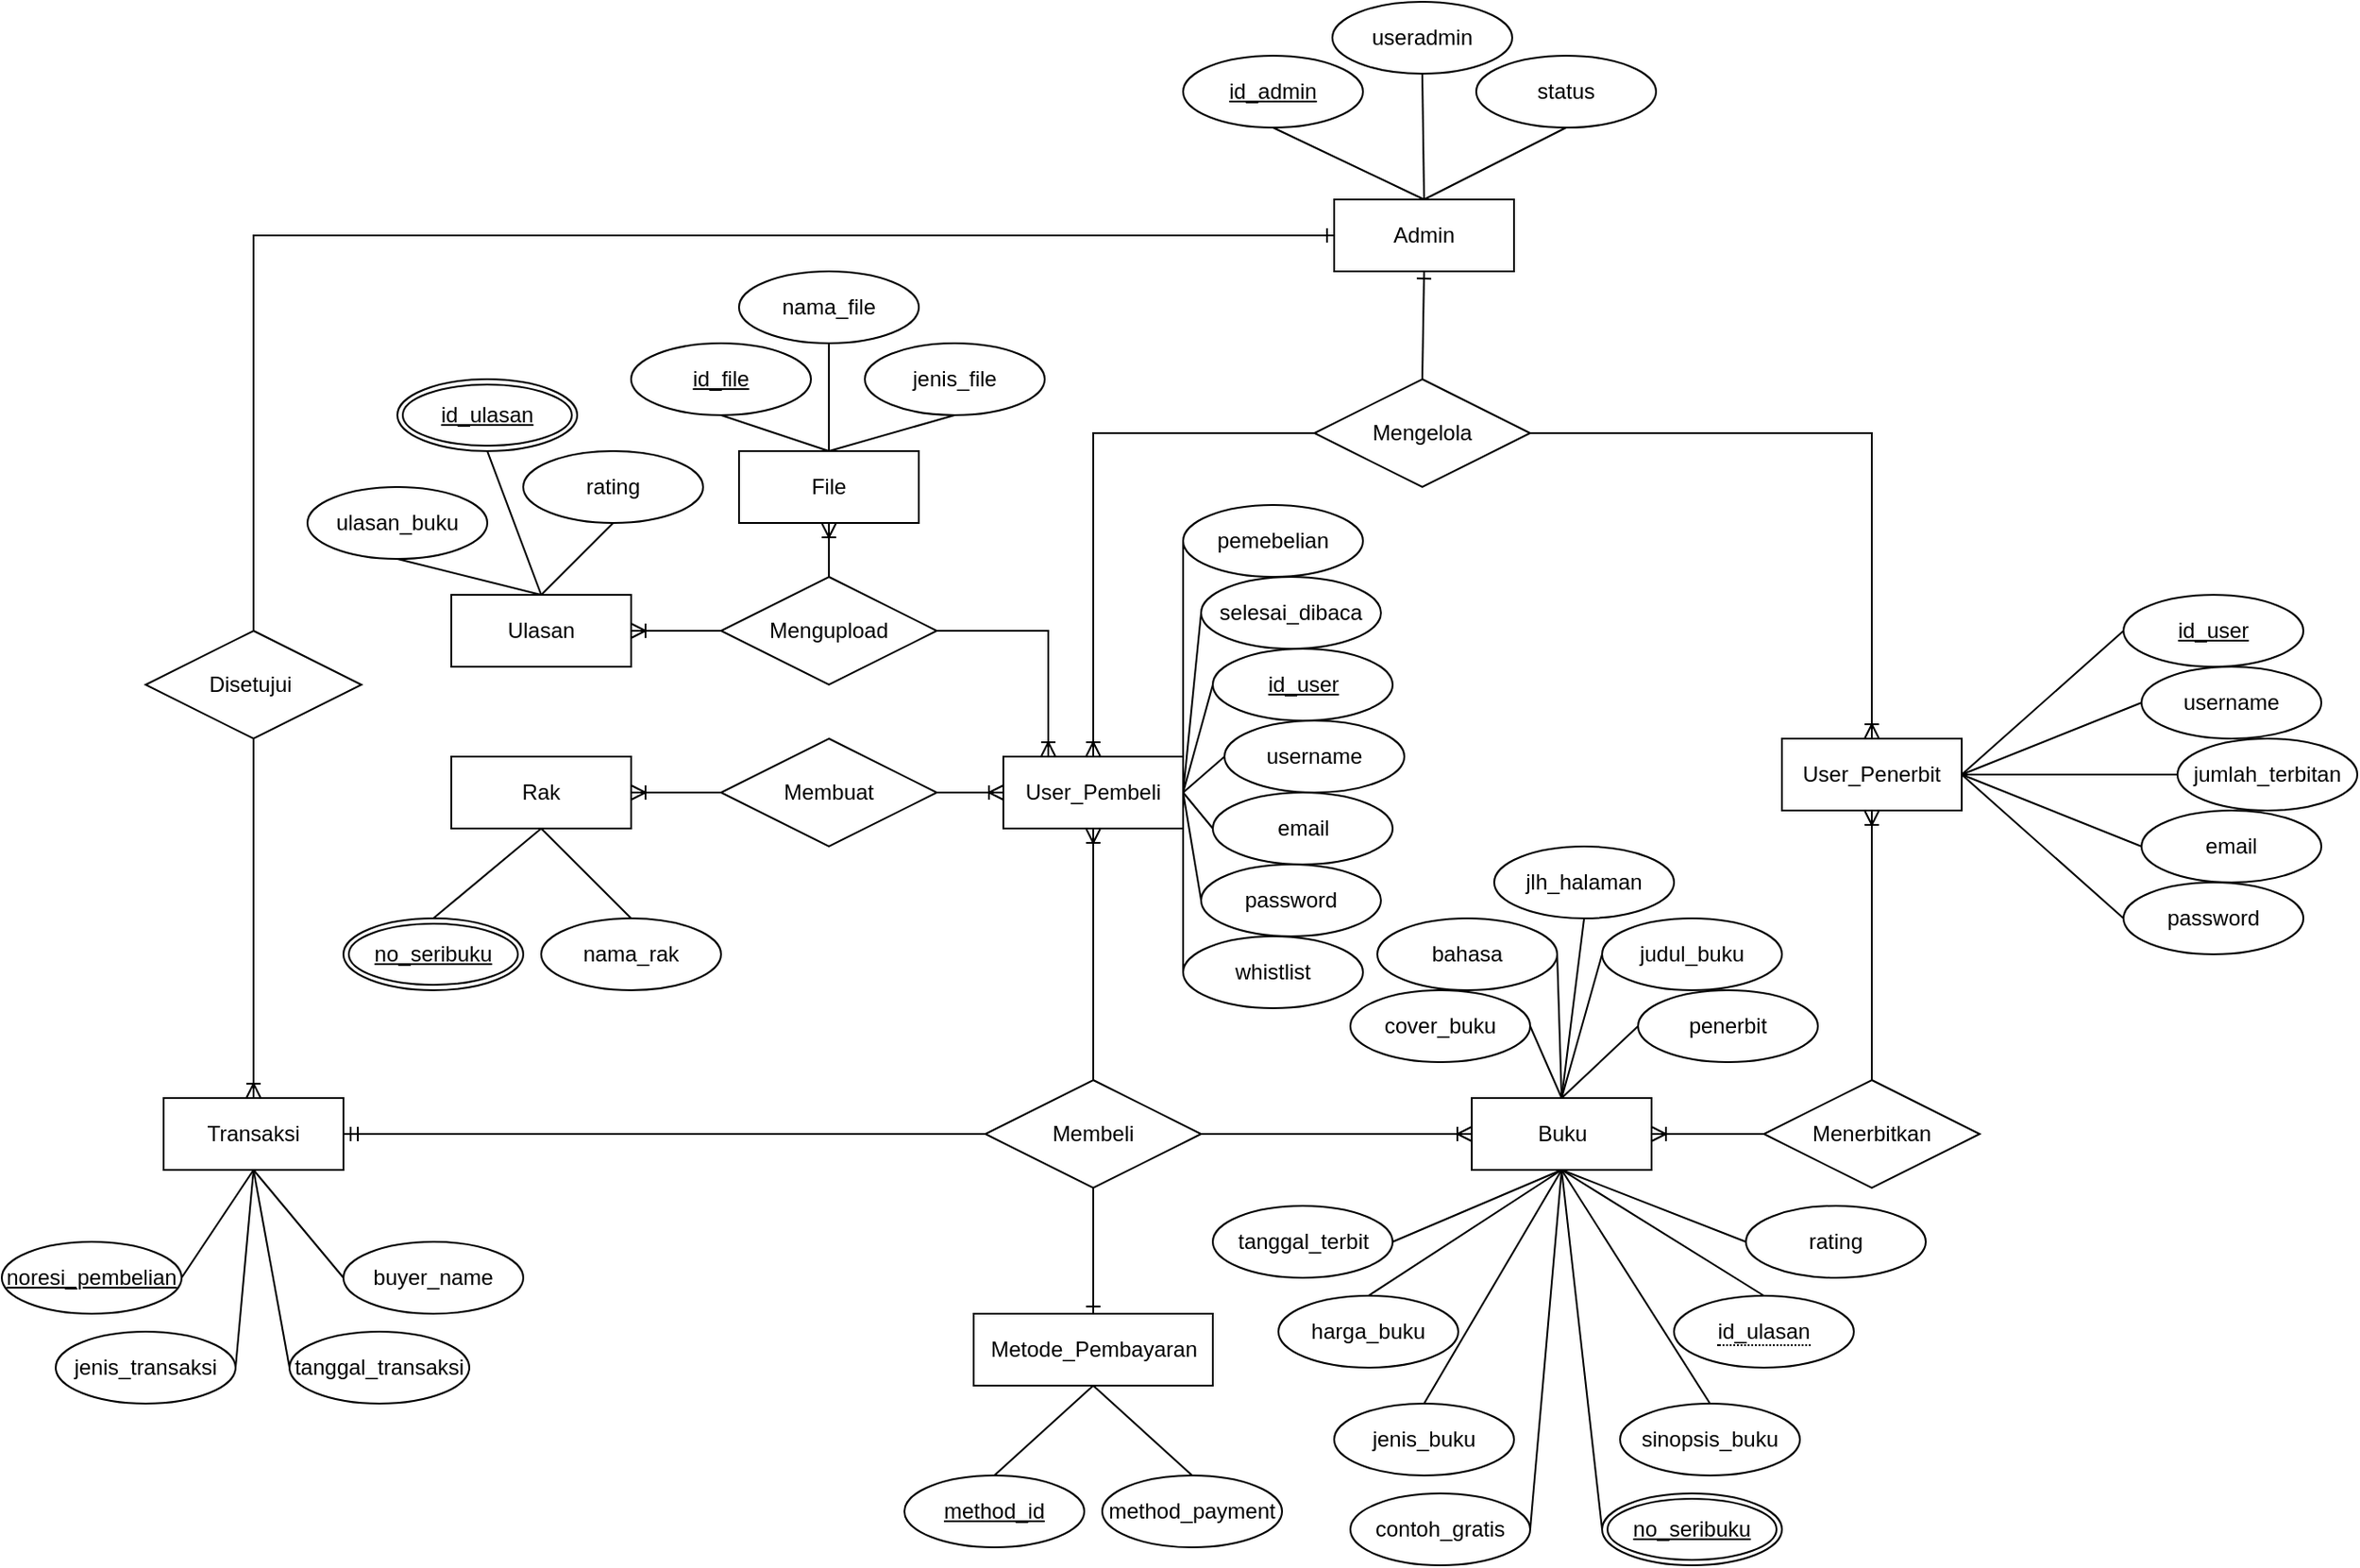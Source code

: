 <mxfile version="18.0.6" type="google"><diagram id="R2lEEEUBdFMjLlhIrx00" name="Page-1"><mxGraphModel dx="2090" dy="1743" grid="1" gridSize="10" guides="1" tooltips="1" connect="1" arrows="1" fold="1" page="1" pageScale="1" pageWidth="850" pageHeight="1100" math="0" shadow="0" extFonts="Permanent Marker^https://fonts.googleapis.com/css?family=Permanent+Marker"><root><mxCell id="0"/><mxCell id="1" parent="0"/><mxCell id="Fz3uIqZhDs0v7qTaMDHG-5" value="Admin" style="whiteSpace=wrap;html=1;align=center;fontFamily=Helvetica;fontSize=12;fontColor=default;startSize=30;strokeColor=default;fillColor=default;" parent="1" vertex="1"><mxGeometry x="351" y="70" width="100" height="40" as="geometry"/></mxCell><mxCell id="Fz3uIqZhDs0v7qTaMDHG-6" value="Mengelola" style="shape=rhombus;perimeter=rhombusPerimeter;whiteSpace=wrap;html=1;align=center;fontFamily=Helvetica;fontSize=12;fontColor=default;startSize=30;strokeColor=default;fillColor=default;" parent="1" vertex="1"><mxGeometry x="340" y="170" width="120" height="60" as="geometry"/></mxCell><mxCell id="Fz3uIqZhDs0v7qTaMDHG-72" style="edgeStyle=none;rounded=0;orthogonalLoop=1;jettySize=auto;html=1;exitX=1;exitY=0.5;exitDx=0;exitDy=0;entryX=0;entryY=0.5;entryDx=0;entryDy=0;fontFamily=Helvetica;fontSize=12;fontColor=default;endArrow=none;endFill=0;startSize=30;" parent="1" source="Fz3uIqZhDs0v7qTaMDHG-9" target="Fz3uIqZhDs0v7qTaMDHG-41" edge="1"><mxGeometry relative="1" as="geometry"/></mxCell><mxCell id="Fz3uIqZhDs0v7qTaMDHG-9" value="User_Penerbit" style="whiteSpace=wrap;html=1;align=center;fontFamily=Helvetica;fontSize=12;fontColor=default;startSize=30;strokeColor=default;fillColor=default;" parent="1" vertex="1"><mxGeometry x="600" y="370" width="100" height="40" as="geometry"/></mxCell><mxCell id="Fz3uIqZhDs0v7qTaMDHG-97" style="edgeStyle=none;rounded=0;orthogonalLoop=1;jettySize=auto;html=1;exitX=1;exitY=0.5;exitDx=0;exitDy=0;entryX=0;entryY=0.5;entryDx=0;entryDy=0;fontFamily=Helvetica;fontSize=12;fontColor=default;startArrow=none;startFill=0;endArrow=none;endFill=0;startSize=30;" parent="1" source="Fz3uIqZhDs0v7qTaMDHG-10" target="Fz3uIqZhDs0v7qTaMDHG-47" edge="1"><mxGeometry relative="1" as="geometry"/></mxCell><mxCell id="Fz3uIqZhDs0v7qTaMDHG-98" style="edgeStyle=none;rounded=0;orthogonalLoop=1;jettySize=auto;html=1;exitX=1;exitY=0.5;exitDx=0;exitDy=0;entryX=0;entryY=0.5;entryDx=0;entryDy=0;fontFamily=Helvetica;fontSize=12;fontColor=default;startArrow=none;startFill=0;endArrow=none;endFill=0;startSize=30;" parent="1" source="Fz3uIqZhDs0v7qTaMDHG-10" target="Fz3uIqZhDs0v7qTaMDHG-48" edge="1"><mxGeometry relative="1" as="geometry"/></mxCell><mxCell id="Fz3uIqZhDs0v7qTaMDHG-99" style="edgeStyle=none;rounded=0;orthogonalLoop=1;jettySize=auto;html=1;exitX=1;exitY=0.5;exitDx=0;exitDy=0;entryX=0;entryY=0.5;entryDx=0;entryDy=0;fontFamily=Helvetica;fontSize=12;fontColor=default;startArrow=none;startFill=0;endArrow=none;endFill=0;startSize=30;" parent="1" source="Fz3uIqZhDs0v7qTaMDHG-10" target="Fz3uIqZhDs0v7qTaMDHG-49" edge="1"><mxGeometry relative="1" as="geometry"/></mxCell><mxCell id="Fz3uIqZhDs0v7qTaMDHG-100" style="edgeStyle=none;rounded=0;orthogonalLoop=1;jettySize=auto;html=1;exitX=1;exitY=0.5;exitDx=0;exitDy=0;entryX=0;entryY=0.5;entryDx=0;entryDy=0;fontFamily=Helvetica;fontSize=12;fontColor=default;startArrow=none;startFill=0;endArrow=none;endFill=0;startSize=30;" parent="1" source="Fz3uIqZhDs0v7qTaMDHG-10" target="Fz3uIqZhDs0v7qTaMDHG-50" edge="1"><mxGeometry relative="1" as="geometry"/></mxCell><mxCell id="Fz3uIqZhDs0v7qTaMDHG-103" style="edgeStyle=none;rounded=0;orthogonalLoop=1;jettySize=auto;html=1;exitX=1;exitY=0.5;exitDx=0;exitDy=0;entryX=0;entryY=0.5;entryDx=0;entryDy=0;fontFamily=Helvetica;fontSize=12;fontColor=default;startArrow=none;startFill=0;endArrow=none;endFill=0;startSize=30;" parent="1" source="Fz3uIqZhDs0v7qTaMDHG-10" target="Fz3uIqZhDs0v7qTaMDHG-60" edge="1"><mxGeometry relative="1" as="geometry"/></mxCell><mxCell id="Fz3uIqZhDs0v7qTaMDHG-10" value="User_Pembeli" style="whiteSpace=wrap;html=1;align=center;fontFamily=Helvetica;fontSize=12;fontColor=default;startSize=30;strokeColor=default;fillColor=default;" parent="1" vertex="1"><mxGeometry x="167" y="380" width="100" height="40" as="geometry"/></mxCell><mxCell id="Fz3uIqZhDs0v7qTaMDHG-11" value="Menerbitkan" style="shape=rhombus;perimeter=rhombusPerimeter;whiteSpace=wrap;html=1;align=center;fontFamily=Helvetica;fontSize=12;fontColor=default;startSize=30;strokeColor=default;fillColor=default;" parent="1" vertex="1"><mxGeometry x="590" y="560" width="120" height="60" as="geometry"/></mxCell><mxCell id="Fz3uIqZhDs0v7qTaMDHG-80" style="edgeStyle=none;rounded=0;orthogonalLoop=1;jettySize=auto;html=1;exitX=0.5;exitY=1;exitDx=0;exitDy=0;entryX=0;entryY=0.5;entryDx=0;entryDy=0;fontFamily=Helvetica;fontSize=12;fontColor=default;endArrow=none;endFill=0;startSize=30;" parent="1" source="Fz3uIqZhDs0v7qTaMDHG-12" target="dMquR4QfXx-aqiYrmvUy-28" edge="1"><mxGeometry relative="1" as="geometry"><mxPoint x="479" y="710" as="targetPoint"/></mxGeometry></mxCell><mxCell id="dMquR4QfXx-aqiYrmvUy-2" style="rounded=0;orthogonalLoop=1;jettySize=auto;html=1;exitX=0.5;exitY=1;exitDx=0;exitDy=0;entryX=1;entryY=0.5;entryDx=0;entryDy=0;endArrow=none;endFill=0;" parent="1" source="Fz3uIqZhDs0v7qTaMDHG-12" target="dMquR4QfXx-aqiYrmvUy-3" edge="1"><mxGeometry relative="1" as="geometry"><mxPoint x="512" y="750" as="targetPoint"/></mxGeometry></mxCell><mxCell id="Fz3uIqZhDs0v7qTaMDHG-12" value="Buku" style="whiteSpace=wrap;html=1;align=center;fontFamily=Helvetica;fontSize=12;fontColor=default;startSize=30;strokeColor=default;fillColor=default;" parent="1" vertex="1"><mxGeometry x="427.5" y="570" width="100" height="40" as="geometry"/></mxCell><mxCell id="Fz3uIqZhDs0v7qTaMDHG-13" value="Membeli" style="shape=rhombus;perimeter=rhombusPerimeter;whiteSpace=wrap;html=1;align=center;fontFamily=Helvetica;fontSize=12;fontColor=default;startSize=30;strokeColor=default;fillColor=default;" parent="1" vertex="1"><mxGeometry x="157" y="560" width="120" height="60" as="geometry"/></mxCell><mxCell id="Fz3uIqZhDs0v7qTaMDHG-14" value="Metode_Pembayaran" style="whiteSpace=wrap;html=1;align=center;fontFamily=Helvetica;fontSize=12;fontColor=default;startSize=30;strokeColor=default;fillColor=default;" parent="1" vertex="1"><mxGeometry x="150.5" y="690" width="133" height="40" as="geometry"/></mxCell><mxCell id="Fz3uIqZhDs0v7qTaMDHG-15" value="Transaksi" style="whiteSpace=wrap;html=1;align=center;fontFamily=Helvetica;fontSize=12;fontColor=default;startSize=30;strokeColor=default;fillColor=default;" parent="1" vertex="1"><mxGeometry x="-300" y="570" width="100" height="40" as="geometry"/></mxCell><mxCell id="Fz3uIqZhDs0v7qTaMDHG-16" value="Disetujui&amp;nbsp;" style="shape=rhombus;perimeter=rhombusPerimeter;whiteSpace=wrap;html=1;align=center;fontFamily=Helvetica;fontSize=12;fontColor=default;startSize=30;strokeColor=default;fillColor=default;" parent="1" vertex="1"><mxGeometry x="-310" y="310" width="120" height="60" as="geometry"/></mxCell><mxCell id="Fz3uIqZhDs0v7qTaMDHG-18" value="" style="fontSize=12;html=1;endArrow=ERone;endFill=1;rounded=0;fontFamily=Helvetica;fontColor=default;startSize=30;entryX=0.5;entryY=1;entryDx=0;entryDy=0;exitX=0.5;exitY=0;exitDx=0;exitDy=0;" parent="1" source="Fz3uIqZhDs0v7qTaMDHG-6" target="Fz3uIqZhDs0v7qTaMDHG-5" edge="1"><mxGeometry width="100" height="100" relative="1" as="geometry"><mxPoint x="360" y="280" as="sourcePoint"/><mxPoint x="460" y="180" as="targetPoint"/></mxGeometry></mxCell><mxCell id="Fz3uIqZhDs0v7qTaMDHG-20" value="" style="edgeStyle=orthogonalEdgeStyle;fontSize=12;html=1;endArrow=ERoneToMany;rounded=0;fontFamily=Helvetica;fontColor=default;startSize=30;entryX=0.5;entryY=0;entryDx=0;entryDy=0;" parent="1" source="Fz3uIqZhDs0v7qTaMDHG-6" target="Fz3uIqZhDs0v7qTaMDHG-9" edge="1"><mxGeometry width="100" height="100" relative="1" as="geometry"><mxPoint x="490" y="240" as="sourcePoint"/><mxPoint x="590" y="140" as="targetPoint"/></mxGeometry></mxCell><mxCell id="Fz3uIqZhDs0v7qTaMDHG-21" value="" style="edgeStyle=orthogonalEdgeStyle;fontSize=12;html=1;endArrow=ERoneToMany;rounded=0;fontFamily=Helvetica;fontColor=default;startSize=30;entryX=0.5;entryY=0;entryDx=0;entryDy=0;" parent="1" source="Fz3uIqZhDs0v7qTaMDHG-6" target="Fz3uIqZhDs0v7qTaMDHG-10" edge="1"><mxGeometry width="100" height="100" relative="1" as="geometry"><mxPoint x="470" y="210" as="sourcePoint"/><mxPoint x="593" y="290" as="targetPoint"/></mxGeometry></mxCell><mxCell id="Fz3uIqZhDs0v7qTaMDHG-24" value="" style="edgeStyle=orthogonalEdgeStyle;fontSize=12;html=1;endArrow=ERoneToMany;rounded=0;fontFamily=Helvetica;fontColor=default;startSize=30;entryX=0.5;entryY=1;entryDx=0;entryDy=0;exitX=0.5;exitY=0;exitDx=0;exitDy=0;" parent="1" source="Fz3uIqZhDs0v7qTaMDHG-11" target="Fz3uIqZhDs0v7qTaMDHG-9" edge="1"><mxGeometry width="100" height="100" relative="1" as="geometry"><mxPoint x="470" y="210" as="sourcePoint"/><mxPoint x="593" y="290" as="targetPoint"/></mxGeometry></mxCell><mxCell id="Fz3uIqZhDs0v7qTaMDHG-25" value="" style="edgeStyle=orthogonalEdgeStyle;fontSize=12;html=1;endArrow=ERoneToMany;rounded=0;fontFamily=Helvetica;fontColor=default;startSize=30;entryX=1;entryY=0.5;entryDx=0;entryDy=0;exitX=0;exitY=0.5;exitDx=0;exitDy=0;" parent="1" source="Fz3uIqZhDs0v7qTaMDHG-11" target="Fz3uIqZhDs0v7qTaMDHG-12" edge="1"><mxGeometry width="100" height="100" relative="1" as="geometry"><mxPoint x="593" y="370" as="sourcePoint"/><mxPoint x="593" y="330" as="targetPoint"/></mxGeometry></mxCell><mxCell id="Fz3uIqZhDs0v7qTaMDHG-26" value="" style="edgeStyle=orthogonalEdgeStyle;fontSize=12;html=1;endArrow=ERoneToMany;rounded=0;fontFamily=Helvetica;fontColor=default;startSize=30;entryX=0.5;entryY=1;entryDx=0;entryDy=0;exitX=0.5;exitY=0;exitDx=0;exitDy=0;" parent="1" source="Fz3uIqZhDs0v7qTaMDHG-13" target="Fz3uIqZhDs0v7qTaMDHG-10" edge="1"><mxGeometry width="100" height="100" relative="1" as="geometry"><mxPoint x="533" y="400" as="sourcePoint"/><mxPoint x="461" y="400" as="targetPoint"/></mxGeometry></mxCell><mxCell id="Fz3uIqZhDs0v7qTaMDHG-27" value="" style="edgeStyle=orthogonalEdgeStyle;fontSize=12;html=1;endArrow=ERoneToMany;rounded=0;fontFamily=Helvetica;fontColor=default;startSize=30;exitX=1;exitY=0.5;exitDx=0;exitDy=0;entryX=0;entryY=0.5;entryDx=0;entryDy=0;" parent="1" source="Fz3uIqZhDs0v7qTaMDHG-13" target="Fz3uIqZhDs0v7qTaMDHG-12" edge="1"><mxGeometry width="100" height="100" relative="1" as="geometry"><mxPoint x="227" y="370" as="sourcePoint"/><mxPoint x="350" y="490" as="targetPoint"/></mxGeometry></mxCell><mxCell id="Fz3uIqZhDs0v7qTaMDHG-28" value="" style="fontSize=12;html=1;endArrow=ERone;endFill=1;rounded=0;fontFamily=Helvetica;fontColor=default;startSize=30;exitX=0.5;exitY=1;exitDx=0;exitDy=0;entryX=0.5;entryY=0;entryDx=0;entryDy=0;" parent="1" source="Fz3uIqZhDs0v7qTaMDHG-13" target="Fz3uIqZhDs0v7qTaMDHG-14" edge="1"><mxGeometry width="100" height="100" relative="1" as="geometry"><mxPoint x="360" y="380" as="sourcePoint"/><mxPoint x="460" y="280" as="targetPoint"/></mxGeometry></mxCell><mxCell id="Fz3uIqZhDs0v7qTaMDHG-29" value="" style="edgeStyle=entityRelationEdgeStyle;fontSize=12;html=1;endArrow=ERmandOne;rounded=0;fontFamily=Helvetica;fontColor=default;startSize=30;exitX=0;exitY=0.5;exitDx=0;exitDy=0;" parent="1" source="Fz3uIqZhDs0v7qTaMDHG-13" target="Fz3uIqZhDs0v7qTaMDHG-15" edge="1"><mxGeometry width="100" height="100" relative="1" as="geometry"><mxPoint x="360" y="380" as="sourcePoint"/><mxPoint x="460" y="280" as="targetPoint"/></mxGeometry></mxCell><mxCell id="Fz3uIqZhDs0v7qTaMDHG-30" value="" style="edgeStyle=orthogonalEdgeStyle;fontSize=12;html=1;endArrow=ERoneToMany;rounded=0;fontFamily=Helvetica;fontColor=default;startSize=30;entryX=0.5;entryY=0;entryDx=0;entryDy=0;exitX=0.5;exitY=1;exitDx=0;exitDy=0;" parent="1" source="Fz3uIqZhDs0v7qTaMDHG-16" target="Fz3uIqZhDs0v7qTaMDHG-15" edge="1"><mxGeometry width="100" height="100" relative="1" as="geometry"><mxPoint x="50" y="210" as="sourcePoint"/><mxPoint x="227" y="290" as="targetPoint"/></mxGeometry></mxCell><mxCell id="Fz3uIqZhDs0v7qTaMDHG-31" value="" style="edgeStyle=orthogonalEdgeStyle;fontSize=12;html=1;endArrow=ERone;endFill=1;rounded=0;fontFamily=Helvetica;fontColor=default;startSize=30;exitX=0.5;exitY=0;exitDx=0;exitDy=0;entryX=0;entryY=0.5;entryDx=0;entryDy=0;" parent="1" source="Fz3uIqZhDs0v7qTaMDHG-16" target="Fz3uIqZhDs0v7qTaMDHG-5" edge="1"><mxGeometry width="100" height="100" relative="1" as="geometry"><mxPoint x="360" y="280" as="sourcePoint"/><mxPoint x="460" y="180" as="targetPoint"/></mxGeometry></mxCell><mxCell id="Fz3uIqZhDs0v7qTaMDHG-32" value="Mengupload" style="shape=rhombus;perimeter=rhombusPerimeter;whiteSpace=wrap;html=1;align=center;fontFamily=Helvetica;fontSize=12;fontColor=default;startSize=30;strokeColor=default;fillColor=default;" parent="1" vertex="1"><mxGeometry x="10" y="280" width="120" height="60" as="geometry"/></mxCell><mxCell id="Fz3uIqZhDs0v7qTaMDHG-33" value="File" style="whiteSpace=wrap;html=1;align=center;fontFamily=Helvetica;fontSize=12;fontColor=default;startSize=30;strokeColor=default;fillColor=default;" parent="1" vertex="1"><mxGeometry x="20" y="210" width="100" height="40" as="geometry"/></mxCell><mxCell id="Fz3uIqZhDs0v7qTaMDHG-34" value="" style="edgeStyle=orthogonalEdgeStyle;fontSize=12;html=1;endArrow=ERoneToMany;rounded=0;fontFamily=Helvetica;fontColor=default;startSize=30;exitX=1;exitY=0.5;exitDx=0;exitDy=0;entryX=0.25;entryY=0;entryDx=0;entryDy=0;startArrow=none;startFill=0;" parent="1" source="Fz3uIqZhDs0v7qTaMDHG-32" target="Fz3uIqZhDs0v7qTaMDHG-10" edge="1"><mxGeometry width="100" height="100" relative="1" as="geometry"><mxPoint x="110" y="301" as="sourcePoint"/><mxPoint x="167" y="301" as="targetPoint"/></mxGeometry></mxCell><mxCell id="Fz3uIqZhDs0v7qTaMDHG-37" value="" style="fontSize=12;html=1;endArrow=ERoneToMany;rounded=0;fontFamily=Helvetica;fontColor=default;startSize=30;entryX=0.5;entryY=1;entryDx=0;entryDy=0;exitX=0.5;exitY=0;exitDx=0;exitDy=0;" parent="1" source="Fz3uIqZhDs0v7qTaMDHG-32" target="Fz3uIqZhDs0v7qTaMDHG-33" edge="1"><mxGeometry width="100" height="100" relative="1" as="geometry"><mxPoint x="-10" y="300" as="sourcePoint"/><mxPoint x="200" y="190" as="targetPoint"/></mxGeometry></mxCell><mxCell id="Fz3uIqZhDs0v7qTaMDHG-69" style="rounded=0;orthogonalLoop=1;jettySize=auto;html=1;exitX=0.5;exitY=1;exitDx=0;exitDy=0;entryX=0.5;entryY=0;entryDx=0;entryDy=0;fontFamily=Helvetica;fontSize=12;fontColor=default;startSize=30;endArrow=none;endFill=0;" parent="1" source="Fz3uIqZhDs0v7qTaMDHG-38" target="Fz3uIqZhDs0v7qTaMDHG-5" edge="1"><mxGeometry relative="1" as="geometry"/></mxCell><mxCell id="Fz3uIqZhDs0v7qTaMDHG-38" value="id_admin" style="ellipse;whiteSpace=wrap;html=1;align=center;fontStyle=4;fontFamily=Helvetica;fontSize=12;fontColor=default;startSize=30;strokeColor=default;fillColor=default;" parent="1" vertex="1"><mxGeometry x="267" y="-10" width="100" height="40" as="geometry"/></mxCell><mxCell id="Fz3uIqZhDs0v7qTaMDHG-70" style="edgeStyle=none;rounded=0;orthogonalLoop=1;jettySize=auto;html=1;exitX=0.5;exitY=1;exitDx=0;exitDy=0;entryX=0.5;entryY=0;entryDx=0;entryDy=0;fontFamily=Helvetica;fontSize=12;fontColor=default;endArrow=none;endFill=0;startSize=30;" parent="1" source="Fz3uIqZhDs0v7qTaMDHG-39" target="Fz3uIqZhDs0v7qTaMDHG-5" edge="1"><mxGeometry relative="1" as="geometry"/></mxCell><mxCell id="Fz3uIqZhDs0v7qTaMDHG-39" value="useradmin" style="ellipse;whiteSpace=wrap;html=1;align=center;fontFamily=Helvetica;fontSize=12;fontColor=default;startSize=30;strokeColor=default;fillColor=default;" parent="1" vertex="1"><mxGeometry x="350" y="-40" width="100" height="40" as="geometry"/></mxCell><mxCell id="Fz3uIqZhDs0v7qTaMDHG-71" style="edgeStyle=none;rounded=0;orthogonalLoop=1;jettySize=auto;html=1;exitX=0.5;exitY=1;exitDx=0;exitDy=0;entryX=0.5;entryY=0;entryDx=0;entryDy=0;fontFamily=Helvetica;fontSize=12;fontColor=default;endArrow=none;endFill=0;startSize=30;" parent="1" source="Fz3uIqZhDs0v7qTaMDHG-40" target="Fz3uIqZhDs0v7qTaMDHG-5" edge="1"><mxGeometry relative="1" as="geometry"/></mxCell><mxCell id="Fz3uIqZhDs0v7qTaMDHG-40" value="status" style="ellipse;whiteSpace=wrap;html=1;align=center;fontFamily=Helvetica;fontSize=12;fontColor=default;startSize=30;strokeColor=default;fillColor=default;" parent="1" vertex="1"><mxGeometry x="430" y="-10" width="100" height="40" as="geometry"/></mxCell><mxCell id="Fz3uIqZhDs0v7qTaMDHG-41" value="id_user" style="ellipse;whiteSpace=wrap;html=1;align=center;fontStyle=4;fontFamily=Helvetica;fontSize=12;fontColor=default;startSize=30;strokeColor=default;fillColor=default;" parent="1" vertex="1"><mxGeometry x="790" y="290" width="100" height="40" as="geometry"/></mxCell><mxCell id="Fz3uIqZhDs0v7qTaMDHG-74" style="edgeStyle=none;rounded=0;orthogonalLoop=1;jettySize=auto;html=1;exitX=0;exitY=0.5;exitDx=0;exitDy=0;entryX=1;entryY=0.5;entryDx=0;entryDy=0;fontFamily=Helvetica;fontSize=12;fontColor=default;endArrow=none;endFill=0;startSize=30;" parent="1" source="Fz3uIqZhDs0v7qTaMDHG-42" target="Fz3uIqZhDs0v7qTaMDHG-9" edge="1"><mxGeometry relative="1" as="geometry"/></mxCell><mxCell id="Fz3uIqZhDs0v7qTaMDHG-42" value="username" style="ellipse;whiteSpace=wrap;html=1;align=center;fontFamily=Helvetica;fontSize=12;fontColor=default;startSize=30;strokeColor=default;fillColor=default;" parent="1" vertex="1"><mxGeometry x="800" y="330" width="100" height="40" as="geometry"/></mxCell><mxCell id="Fz3uIqZhDs0v7qTaMDHG-78" style="edgeStyle=none;rounded=0;orthogonalLoop=1;jettySize=auto;html=1;exitX=0;exitY=0.5;exitDx=0;exitDy=0;entryX=1;entryY=0.5;entryDx=0;entryDy=0;fontFamily=Helvetica;fontSize=12;fontColor=default;endArrow=none;endFill=0;startSize=30;" parent="1" source="Fz3uIqZhDs0v7qTaMDHG-43" target="Fz3uIqZhDs0v7qTaMDHG-9" edge="1"><mxGeometry relative="1" as="geometry"/></mxCell><mxCell id="Fz3uIqZhDs0v7qTaMDHG-43" value="email" style="ellipse;whiteSpace=wrap;html=1;align=center;fontFamily=Helvetica;fontSize=12;fontColor=default;startSize=30;strokeColor=default;fillColor=default;" parent="1" vertex="1"><mxGeometry x="800" y="410" width="100" height="40" as="geometry"/></mxCell><mxCell id="Fz3uIqZhDs0v7qTaMDHG-75" style="edgeStyle=none;rounded=0;orthogonalLoop=1;jettySize=auto;html=1;exitX=0;exitY=0.5;exitDx=0;exitDy=0;entryX=1;entryY=0.5;entryDx=0;entryDy=0;fontFamily=Helvetica;fontSize=12;fontColor=default;endArrow=none;endFill=0;startSize=30;" parent="1" source="Fz3uIqZhDs0v7qTaMDHG-44" target="Fz3uIqZhDs0v7qTaMDHG-9" edge="1"><mxGeometry relative="1" as="geometry"/></mxCell><mxCell id="Fz3uIqZhDs0v7qTaMDHG-44" value="jumlah_terbitan" style="ellipse;whiteSpace=wrap;html=1;align=center;fontFamily=Helvetica;fontSize=12;fontColor=default;startSize=30;strokeColor=default;fillColor=default;" parent="1" vertex="1"><mxGeometry x="820" y="370" width="100" height="40" as="geometry"/></mxCell><mxCell id="Fz3uIqZhDs0v7qTaMDHG-79" style="edgeStyle=none;rounded=0;orthogonalLoop=1;jettySize=auto;html=1;exitX=0;exitY=0.5;exitDx=0;exitDy=0;entryX=1;entryY=0.5;entryDx=0;entryDy=0;fontFamily=Helvetica;fontSize=12;fontColor=default;endArrow=none;endFill=0;startSize=30;" parent="1" source="Fz3uIqZhDs0v7qTaMDHG-46" target="Fz3uIqZhDs0v7qTaMDHG-9" edge="1"><mxGeometry relative="1" as="geometry"/></mxCell><mxCell id="Fz3uIqZhDs0v7qTaMDHG-46" value="password" style="ellipse;whiteSpace=wrap;html=1;align=center;fontFamily=Helvetica;fontSize=12;fontColor=default;startSize=30;strokeColor=default;fillColor=default;" parent="1" vertex="1"><mxGeometry x="790" y="450" width="100" height="40" as="geometry"/></mxCell><mxCell id="Fz3uIqZhDs0v7qTaMDHG-47" value="id_user" style="ellipse;whiteSpace=wrap;html=1;align=center;fontStyle=4;fontFamily=Helvetica;fontSize=12;fontColor=default;startSize=30;strokeColor=default;fillColor=default;" parent="1" vertex="1"><mxGeometry x="283.5" y="320" width="100" height="40" as="geometry"/></mxCell><mxCell id="Fz3uIqZhDs0v7qTaMDHG-48" value="username" style="ellipse;whiteSpace=wrap;html=1;align=center;fontFamily=Helvetica;fontSize=12;fontColor=default;startSize=30;strokeColor=default;fillColor=default;" parent="1" vertex="1"><mxGeometry x="290" y="360" width="100" height="40" as="geometry"/></mxCell><mxCell id="Fz3uIqZhDs0v7qTaMDHG-49" value="email" style="ellipse;whiteSpace=wrap;html=1;align=center;fontFamily=Helvetica;fontSize=12;fontColor=default;startSize=30;strokeColor=default;fillColor=default;" parent="1" vertex="1"><mxGeometry x="283.5" y="400" width="100" height="40" as="geometry"/></mxCell><mxCell id="Fz3uIqZhDs0v7qTaMDHG-50" value="password" style="ellipse;whiteSpace=wrap;html=1;align=center;fontFamily=Helvetica;fontSize=12;fontColor=default;startSize=30;strokeColor=default;fillColor=default;" parent="1" vertex="1"><mxGeometry x="277" y="440" width="100" height="40" as="geometry"/></mxCell><mxCell id="Fz3uIqZhDs0v7qTaMDHG-82" style="edgeStyle=none;rounded=0;orthogonalLoop=1;jettySize=auto;html=1;exitX=0.5;exitY=0;exitDx=0;exitDy=0;fontFamily=Helvetica;fontSize=12;fontColor=default;endArrow=none;endFill=0;startSize=30;entryX=0.5;entryY=1;entryDx=0;entryDy=0;" parent="1" source="Fz3uIqZhDs0v7qTaMDHG-55" target="Fz3uIqZhDs0v7qTaMDHG-12" edge="1"><mxGeometry relative="1" as="geometry"><mxPoint x="400" y="510" as="targetPoint"/></mxGeometry></mxCell><mxCell id="Fz3uIqZhDs0v7qTaMDHG-55" value="jenis_buku" style="ellipse;whiteSpace=wrap;html=1;align=center;fontFamily=Helvetica;fontSize=12;fontColor=default;startSize=30;strokeColor=default;fillColor=default;" parent="1" vertex="1"><mxGeometry x="351" y="740" width="100" height="40" as="geometry"/></mxCell><mxCell id="Fz3uIqZhDs0v7qTaMDHG-81" style="edgeStyle=none;rounded=0;orthogonalLoop=1;jettySize=auto;html=1;exitX=0.5;exitY=0;exitDx=0;exitDy=0;entryX=0.5;entryY=1;entryDx=0;entryDy=0;fontFamily=Helvetica;fontSize=12;fontColor=default;endArrow=none;endFill=0;startSize=30;" parent="1" source="Fz3uIqZhDs0v7qTaMDHG-57" target="Fz3uIqZhDs0v7qTaMDHG-12" edge="1"><mxGeometry relative="1" as="geometry"/></mxCell><mxCell id="Fz3uIqZhDs0v7qTaMDHG-57" value="harga_buku" style="ellipse;whiteSpace=wrap;html=1;align=center;fontFamily=Helvetica;fontSize=12;fontColor=default;startSize=30;strokeColor=default;fillColor=default;" parent="1" vertex="1"><mxGeometry x="320" y="680" width="100" height="40" as="geometry"/></mxCell><mxCell id="Fz3uIqZhDs0v7qTaMDHG-84" style="edgeStyle=none;rounded=0;orthogonalLoop=1;jettySize=auto;html=1;exitX=0.5;exitY=0;exitDx=0;exitDy=0;fontFamily=Helvetica;fontSize=12;fontColor=default;endArrow=none;endFill=0;startSize=30;entryX=0.5;entryY=1;entryDx=0;entryDy=0;" parent="1" source="Fz3uIqZhDs0v7qTaMDHG-58" target="Fz3uIqZhDs0v7qTaMDHG-12" edge="1"><mxGeometry relative="1" as="geometry"><mxPoint x="400" y="460" as="targetPoint"/></mxGeometry></mxCell><mxCell id="Fz3uIqZhDs0v7qTaMDHG-58" value="sinopsis_buku" style="ellipse;whiteSpace=wrap;html=1;align=center;fontFamily=Helvetica;fontSize=12;fontColor=default;startSize=30;strokeColor=default;fillColor=default;" parent="1" vertex="1"><mxGeometry x="510" y="740" width="100" height="40" as="geometry"/></mxCell><mxCell id="Fz3uIqZhDs0v7qTaMDHG-85" style="edgeStyle=none;rounded=0;orthogonalLoop=1;jettySize=auto;html=1;exitX=0.5;exitY=0;exitDx=0;exitDy=0;entryX=0.5;entryY=1;entryDx=0;entryDy=0;fontFamily=Helvetica;fontSize=12;fontColor=default;endArrow=none;endFill=0;startSize=30;" parent="1" source="PZASgbXvr4ngqrXZ3KAn-36" target="Fz3uIqZhDs0v7qTaMDHG-12" edge="1"><mxGeometry relative="1" as="geometry"><mxPoint x="610" y="690" as="sourcePoint"/></mxGeometry></mxCell><mxCell id="Fz3uIqZhDs0v7qTaMDHG-60" value="whistlist" style="ellipse;whiteSpace=wrap;html=1;align=center;fontFamily=Helvetica;fontSize=12;fontColor=default;startSize=30;strokeColor=default;fillColor=default;" parent="1" vertex="1"><mxGeometry x="267" y="480" width="100" height="40" as="geometry"/></mxCell><mxCell id="Fz3uIqZhDs0v7qTaMDHG-86" style="edgeStyle=none;rounded=0;orthogonalLoop=1;jettySize=auto;html=1;exitX=0.5;exitY=0;exitDx=0;exitDy=0;entryX=0.5;entryY=1;entryDx=0;entryDy=0;fontFamily=Helvetica;fontSize=12;fontColor=default;endArrow=none;endFill=0;startSize=30;" parent="1" source="Fz3uIqZhDs0v7qTaMDHG-61" target="Fz3uIqZhDs0v7qTaMDHG-14" edge="1"><mxGeometry relative="1" as="geometry"/></mxCell><mxCell id="Fz3uIqZhDs0v7qTaMDHG-61" value="&lt;u&gt;method_id&lt;/u&gt;" style="ellipse;whiteSpace=wrap;html=1;align=center;fontFamily=Helvetica;fontSize=12;fontColor=default;startSize=30;strokeColor=default;fillColor=default;" parent="1" vertex="1"><mxGeometry x="112" y="780" width="100" height="40" as="geometry"/></mxCell><mxCell id="Fz3uIqZhDs0v7qTaMDHG-87" style="edgeStyle=none;rounded=0;orthogonalLoop=1;jettySize=auto;html=1;exitX=0.5;exitY=0;exitDx=0;exitDy=0;entryX=0.5;entryY=1;entryDx=0;entryDy=0;fontFamily=Helvetica;fontSize=12;fontColor=default;endArrow=none;endFill=0;startSize=30;" parent="1" source="Fz3uIqZhDs0v7qTaMDHG-62" target="Fz3uIqZhDs0v7qTaMDHG-14" edge="1"><mxGeometry relative="1" as="geometry"/></mxCell><mxCell id="Fz3uIqZhDs0v7qTaMDHG-62" value="method_payment" style="ellipse;whiteSpace=wrap;html=1;align=center;fontFamily=Helvetica;fontSize=12;fontColor=default;startSize=30;strokeColor=default;fillColor=default;" parent="1" vertex="1"><mxGeometry x="222" y="780" width="100" height="40" as="geometry"/></mxCell><mxCell id="Fz3uIqZhDs0v7qTaMDHG-89" style="edgeStyle=none;rounded=0;orthogonalLoop=1;jettySize=auto;html=1;exitX=1;exitY=0.5;exitDx=0;exitDy=0;entryX=0.5;entryY=1;entryDx=0;entryDy=0;fontFamily=Helvetica;fontSize=12;fontColor=default;startArrow=none;startFill=0;endArrow=none;endFill=0;startSize=30;" parent="1" source="Fz3uIqZhDs0v7qTaMDHG-63" target="Fz3uIqZhDs0v7qTaMDHG-15" edge="1"><mxGeometry relative="1" as="geometry"/></mxCell><mxCell id="Fz3uIqZhDs0v7qTaMDHG-63" value="noresi_pembelian" style="ellipse;whiteSpace=wrap;html=1;align=center;fontStyle=4;fontFamily=Helvetica;fontSize=12;fontColor=default;startSize=30;strokeColor=default;fillColor=default;" parent="1" vertex="1"><mxGeometry x="-390" y="650" width="100" height="40" as="geometry"/></mxCell><mxCell id="Fz3uIqZhDs0v7qTaMDHG-93" style="edgeStyle=none;rounded=0;orthogonalLoop=1;jettySize=auto;html=1;exitX=0;exitY=0.5;exitDx=0;exitDy=0;entryX=0.5;entryY=1;entryDx=0;entryDy=0;fontFamily=Helvetica;fontSize=12;fontColor=default;startArrow=none;startFill=0;endArrow=none;endFill=0;startSize=30;" parent="1" source="Fz3uIqZhDs0v7qTaMDHG-64" target="Fz3uIqZhDs0v7qTaMDHG-15" edge="1"><mxGeometry relative="1" as="geometry"/></mxCell><mxCell id="Fz3uIqZhDs0v7qTaMDHG-64" value="tanggal_transaksi" style="ellipse;whiteSpace=wrap;html=1;align=center;fontFamily=Helvetica;fontSize=12;fontColor=default;startSize=30;strokeColor=default;fillColor=default;" parent="1" vertex="1"><mxGeometry x="-230" y="700" width="100" height="40" as="geometry"/></mxCell><mxCell id="Fz3uIqZhDs0v7qTaMDHG-92" style="edgeStyle=none;rounded=0;orthogonalLoop=1;jettySize=auto;html=1;exitX=1;exitY=0.5;exitDx=0;exitDy=0;entryX=0.5;entryY=1;entryDx=0;entryDy=0;fontFamily=Helvetica;fontSize=12;fontColor=default;startArrow=none;startFill=0;endArrow=none;endFill=0;startSize=30;" parent="1" source="Fz3uIqZhDs0v7qTaMDHG-65" target="Fz3uIqZhDs0v7qTaMDHG-15" edge="1"><mxGeometry relative="1" as="geometry"/></mxCell><mxCell id="Fz3uIqZhDs0v7qTaMDHG-65" value="jenis_transaksi" style="ellipse;whiteSpace=wrap;html=1;align=center;fontFamily=Helvetica;fontSize=12;fontColor=default;startSize=30;strokeColor=default;fillColor=default;" parent="1" vertex="1"><mxGeometry x="-360" y="700" width="100" height="40" as="geometry"/></mxCell><mxCell id="Fz3uIqZhDs0v7qTaMDHG-91" style="edgeStyle=none;rounded=0;orthogonalLoop=1;jettySize=auto;html=1;exitX=0;exitY=0.5;exitDx=0;exitDy=0;entryX=0.5;entryY=1;entryDx=0;entryDy=0;fontFamily=Helvetica;fontSize=12;fontColor=default;startArrow=none;startFill=0;endArrow=none;endFill=0;startSize=30;" parent="1" source="Fz3uIqZhDs0v7qTaMDHG-66" target="Fz3uIqZhDs0v7qTaMDHG-15" edge="1"><mxGeometry relative="1" as="geometry"/></mxCell><mxCell id="Fz3uIqZhDs0v7qTaMDHG-66" value="buyer_name" style="ellipse;whiteSpace=wrap;html=1;align=center;fontFamily=Helvetica;fontSize=12;fontColor=default;startSize=30;strokeColor=default;fillColor=default;" parent="1" vertex="1"><mxGeometry x="-200" y="650" width="100" height="40" as="geometry"/></mxCell><mxCell id="Fz3uIqZhDs0v7qTaMDHG-95" style="edgeStyle=none;rounded=0;orthogonalLoop=1;jettySize=auto;html=1;exitX=0.5;exitY=1;exitDx=0;exitDy=0;fontFamily=Helvetica;fontSize=12;fontColor=default;startArrow=none;startFill=0;endArrow=none;endFill=0;startSize=30;entryX=0.5;entryY=0;entryDx=0;entryDy=0;" parent="1" source="Fz3uIqZhDs0v7qTaMDHG-67" target="Fz3uIqZhDs0v7qTaMDHG-33" edge="1"><mxGeometry relative="1" as="geometry"/></mxCell><mxCell id="Fz3uIqZhDs0v7qTaMDHG-67" value="id_file" style="ellipse;whiteSpace=wrap;html=1;align=center;fontStyle=4;fontFamily=Helvetica;fontSize=12;fontColor=default;startSize=30;strokeColor=default;fillColor=default;" parent="1" vertex="1"><mxGeometry x="-40" y="150" width="100" height="40" as="geometry"/></mxCell><mxCell id="Fz3uIqZhDs0v7qTaMDHG-94" style="edgeStyle=none;rounded=0;orthogonalLoop=1;jettySize=auto;html=1;exitX=0.5;exitY=1;exitDx=0;exitDy=0;entryX=0.5;entryY=0;entryDx=0;entryDy=0;fontFamily=Helvetica;fontSize=12;fontColor=default;startArrow=none;startFill=0;endArrow=none;endFill=0;startSize=30;" parent="1" source="Fz3uIqZhDs0v7qTaMDHG-68" target="Fz3uIqZhDs0v7qTaMDHG-33" edge="1"><mxGeometry relative="1" as="geometry"/></mxCell><mxCell id="Fz3uIqZhDs0v7qTaMDHG-68" value="jenis_file" style="ellipse;whiteSpace=wrap;html=1;align=center;fontFamily=Helvetica;fontSize=12;fontColor=default;startSize=30;strokeColor=default;fillColor=default;" parent="1" vertex="1"><mxGeometry x="90" y="150" width="100" height="40" as="geometry"/></mxCell><mxCell id="4wF1Sh2X_MEvYbWbuuCK-3" style="rounded=0;orthogonalLoop=1;jettySize=auto;html=1;exitX=0.5;exitY=1;exitDx=0;exitDy=0;entryX=0.5;entryY=0;entryDx=0;entryDy=0;endArrow=none;endFill=0;" parent="1" source="4wF1Sh2X_MEvYbWbuuCK-1" target="Fz3uIqZhDs0v7qTaMDHG-33" edge="1"><mxGeometry relative="1" as="geometry"/></mxCell><mxCell id="4wF1Sh2X_MEvYbWbuuCK-1" value="nama_file" style="ellipse;whiteSpace=wrap;html=1;align=center;fontFamily=Helvetica;fontSize=12;fontColor=default;startSize=30;strokeColor=default;fillColor=default;" parent="1" vertex="1"><mxGeometry x="20" y="110" width="100" height="40" as="geometry"/></mxCell><mxCell id="dMquR4QfXx-aqiYrmvUy-3" value="contoh_gratis" style="ellipse;whiteSpace=wrap;html=1;align=center;fontFamily=Helvetica;fontSize=12;fontColor=default;startSize=30;strokeColor=default;fillColor=default;" parent="1" vertex="1"><mxGeometry x="360" y="790" width="100" height="40" as="geometry"/></mxCell><mxCell id="dMquR4QfXx-aqiYrmvUy-5" value="Ulasan" style="whiteSpace=wrap;html=1;align=center;fontFamily=Helvetica;fontSize=12;fontColor=default;startSize=30;strokeColor=default;fillColor=default;" parent="1" vertex="1"><mxGeometry x="-140" y="290" width="100" height="40" as="geometry"/></mxCell><mxCell id="PZASgbXvr4ngqrXZ3KAn-32" style="edgeStyle=none;rounded=0;orthogonalLoop=1;jettySize=auto;html=1;exitX=0;exitY=0.5;exitDx=0;exitDy=0;entryX=0.5;entryY=0;entryDx=0;entryDy=0;endArrow=none;endFill=0;" parent="1" source="dMquR4QfXx-aqiYrmvUy-8" target="Fz3uIqZhDs0v7qTaMDHG-12" edge="1"><mxGeometry relative="1" as="geometry"/></mxCell><mxCell id="dMquR4QfXx-aqiYrmvUy-8" value="penerbit" style="ellipse;whiteSpace=wrap;html=1;align=center;fontFamily=Helvetica;fontSize=12;fontColor=default;startSize=30;strokeColor=default;fillColor=default;" parent="1" vertex="1"><mxGeometry x="520" y="510" width="100" height="40" as="geometry"/></mxCell><mxCell id="PZASgbXvr4ngqrXZ3KAn-30" style="edgeStyle=none;rounded=0;orthogonalLoop=1;jettySize=auto;html=1;exitX=0.5;exitY=1;exitDx=0;exitDy=0;entryX=0.5;entryY=0;entryDx=0;entryDy=0;endArrow=none;endFill=0;" parent="1" source="dMquR4QfXx-aqiYrmvUy-9" target="Fz3uIqZhDs0v7qTaMDHG-12" edge="1"><mxGeometry relative="1" as="geometry"/></mxCell><mxCell id="dMquR4QfXx-aqiYrmvUy-9" value="jlh_halaman" style="ellipse;whiteSpace=wrap;html=1;align=center;fontFamily=Helvetica;fontSize=12;fontColor=default;startSize=30;strokeColor=default;fillColor=default;" parent="1" vertex="1"><mxGeometry x="440" y="430" width="100" height="40" as="geometry"/></mxCell><mxCell id="PZASgbXvr4ngqrXZ3KAn-29" style="edgeStyle=none;rounded=0;orthogonalLoop=1;jettySize=auto;html=1;exitX=1;exitY=0.5;exitDx=0;exitDy=0;endArrow=none;endFill=0;entryX=0.5;entryY=0;entryDx=0;entryDy=0;" parent="1" source="dMquR4QfXx-aqiYrmvUy-10" target="Fz3uIqZhDs0v7qTaMDHG-12" edge="1"><mxGeometry relative="1" as="geometry"><mxPoint x="500" y="550" as="targetPoint"/></mxGeometry></mxCell><mxCell id="dMquR4QfXx-aqiYrmvUy-10" value="bahasa" style="ellipse;whiteSpace=wrap;html=1;align=center;fontFamily=Helvetica;fontSize=12;fontColor=default;startSize=30;strokeColor=default;fillColor=default;" parent="1" vertex="1"><mxGeometry x="375" y="470" width="100" height="40" as="geometry"/></mxCell><mxCell id="PZASgbXvr4ngqrXZ3KAn-34" style="edgeStyle=none;rounded=0;orthogonalLoop=1;jettySize=auto;html=1;exitX=1;exitY=0.5;exitDx=0;exitDy=0;entryX=0.5;entryY=1;entryDx=0;entryDy=0;endArrow=none;endFill=0;" parent="1" source="dMquR4QfXx-aqiYrmvUy-11" target="Fz3uIqZhDs0v7qTaMDHG-12" edge="1"><mxGeometry relative="1" as="geometry"/></mxCell><mxCell id="dMquR4QfXx-aqiYrmvUy-11" value="tanggal_terbit" style="ellipse;whiteSpace=wrap;html=1;align=center;fontFamily=Helvetica;fontSize=12;fontColor=default;startSize=30;strokeColor=default;fillColor=default;" parent="1" vertex="1"><mxGeometry x="283.5" y="630" width="100" height="40" as="geometry"/></mxCell><mxCell id="dMquR4QfXx-aqiYrmvUy-15" value="Membuat" style="shape=rhombus;perimeter=rhombusPerimeter;whiteSpace=wrap;html=1;align=center;fontFamily=Helvetica;fontSize=12;fontColor=default;startSize=30;strokeColor=default;fillColor=default;" parent="1" vertex="1"><mxGeometry x="10" y="370" width="120" height="60" as="geometry"/></mxCell><mxCell id="PZASgbXvr4ngqrXZ3KAn-8" style="edgeStyle=none;rounded=0;orthogonalLoop=1;jettySize=auto;html=1;exitX=0.5;exitY=1;exitDx=0;exitDy=0;entryX=0.5;entryY=0;entryDx=0;entryDy=0;endArrow=none;endFill=0;" parent="1" source="dMquR4QfXx-aqiYrmvUy-17" target="dMquR4QfXx-aqiYrmvUy-27" edge="1"><mxGeometry relative="1" as="geometry"/></mxCell><mxCell id="PZASgbXvr4ngqrXZ3KAn-9" style="edgeStyle=none;rounded=0;orthogonalLoop=1;jettySize=auto;html=1;exitX=0.5;exitY=1;exitDx=0;exitDy=0;entryX=0.5;entryY=0;entryDx=0;entryDy=0;endArrow=none;endFill=0;" parent="1" source="dMquR4QfXx-aqiYrmvUy-17" target="dMquR4QfXx-aqiYrmvUy-18" edge="1"><mxGeometry relative="1" as="geometry"/></mxCell><mxCell id="dMquR4QfXx-aqiYrmvUy-17" value="Rak" style="whiteSpace=wrap;html=1;align=center;fontFamily=Helvetica;fontSize=12;fontColor=default;startSize=30;strokeColor=default;fillColor=default;" parent="1" vertex="1"><mxGeometry x="-140" y="380" width="100" height="40" as="geometry"/></mxCell><mxCell id="dMquR4QfXx-aqiYrmvUy-18" value="nama_rak" style="ellipse;whiteSpace=wrap;html=1;align=center;fontFamily=Helvetica;fontSize=12;fontColor=default;startSize=30;strokeColor=default;fillColor=default;" parent="1" vertex="1"><mxGeometry x="-90" y="470" width="100" height="40" as="geometry"/></mxCell><mxCell id="PZASgbXvr4ngqrXZ3KAn-3" style="rounded=0;orthogonalLoop=1;jettySize=auto;html=1;exitX=0.5;exitY=1;exitDx=0;exitDy=0;entryX=0.5;entryY=0;entryDx=0;entryDy=0;endArrow=none;endFill=0;" parent="1" source="dMquR4QfXx-aqiYrmvUy-24" target="dMquR4QfXx-aqiYrmvUy-5" edge="1"><mxGeometry relative="1" as="geometry"/></mxCell><mxCell id="dMquR4QfXx-aqiYrmvUy-24" value="ulasan_buku" style="ellipse;whiteSpace=wrap;html=1;align=center;fontFamily=Helvetica;fontSize=12;fontColor=default;startSize=30;strokeColor=default;fillColor=default;" parent="1" vertex="1"><mxGeometry x="-220" y="230" width="100" height="40" as="geometry"/></mxCell><mxCell id="PZASgbXvr4ngqrXZ3KAn-5" style="edgeStyle=none;rounded=0;orthogonalLoop=1;jettySize=auto;html=1;exitX=0.5;exitY=1;exitDx=0;exitDy=0;endArrow=none;endFill=0;entryX=0.5;entryY=0;entryDx=0;entryDy=0;" parent="1" source="dMquR4QfXx-aqiYrmvUy-26" target="dMquR4QfXx-aqiYrmvUy-5" edge="1"><mxGeometry relative="1" as="geometry"><mxPoint x="-60" y="270" as="targetPoint"/></mxGeometry></mxCell><mxCell id="dMquR4QfXx-aqiYrmvUy-26" value="&lt;u&gt;id_ulasan&lt;/u&gt;" style="ellipse;shape=doubleEllipse;margin=3;whiteSpace=wrap;html=1;align=center;" parent="1" vertex="1"><mxGeometry x="-170" y="170" width="100" height="40" as="geometry"/></mxCell><mxCell id="dMquR4QfXx-aqiYrmvUy-27" value="&lt;u&gt;no_seribuku&lt;/u&gt;" style="ellipse;shape=doubleEllipse;margin=3;whiteSpace=wrap;html=1;align=center;" parent="1" vertex="1"><mxGeometry x="-200" y="470" width="100" height="40" as="geometry"/></mxCell><mxCell id="dMquR4QfXx-aqiYrmvUy-28" value="&lt;u&gt;no_seribuku&lt;/u&gt;" style="ellipse;shape=doubleEllipse;margin=3;whiteSpace=wrap;html=1;align=center;" parent="1" vertex="1"><mxGeometry x="500" y="790" width="100" height="40" as="geometry"/></mxCell><mxCell id="PZASgbXvr4ngqrXZ3KAn-4" style="edgeStyle=none;rounded=0;orthogonalLoop=1;jettySize=auto;html=1;exitX=0.5;exitY=1;exitDx=0;exitDy=0;entryX=0.5;entryY=0;entryDx=0;entryDy=0;endArrow=none;endFill=0;" parent="1" source="dMquR4QfXx-aqiYrmvUy-31" target="dMquR4QfXx-aqiYrmvUy-5" edge="1"><mxGeometry relative="1" as="geometry"/></mxCell><mxCell id="dMquR4QfXx-aqiYrmvUy-31" value="rating" style="ellipse;whiteSpace=wrap;html=1;align=center;fontFamily=Helvetica;fontSize=12;fontColor=default;startSize=30;strokeColor=default;fillColor=default;" parent="1" vertex="1"><mxGeometry x="-100" y="210" width="100" height="40" as="geometry"/></mxCell><mxCell id="PZASgbXvr4ngqrXZ3KAn-2" value="" style="fontSize=12;html=1;endArrow=ERoneToMany;rounded=0;fontFamily=Helvetica;fontColor=default;startSize=30;entryX=1;entryY=0.5;entryDx=0;entryDy=0;exitX=0;exitY=0.5;exitDx=0;exitDy=0;" parent="1" source="Fz3uIqZhDs0v7qTaMDHG-32" target="dMquR4QfXx-aqiYrmvUy-5" edge="1"><mxGeometry width="100" height="100" relative="1" as="geometry"><mxPoint x="80" y="290" as="sourcePoint"/><mxPoint x="80" y="260" as="targetPoint"/></mxGeometry></mxCell><mxCell id="PZASgbXvr4ngqrXZ3KAn-6" value="" style="edgeStyle=orthogonalEdgeStyle;fontSize=12;html=1;endArrow=ERoneToMany;rounded=0;fontFamily=Helvetica;fontColor=default;startSize=30;exitX=1;exitY=0.5;exitDx=0;exitDy=0;entryX=0;entryY=0.5;entryDx=0;entryDy=0;startArrow=none;startFill=0;" parent="1" source="dMquR4QfXx-aqiYrmvUy-15" target="Fz3uIqZhDs0v7qTaMDHG-10" edge="1"><mxGeometry width="100" height="100" relative="1" as="geometry"><mxPoint x="140" y="320" as="sourcePoint"/><mxPoint x="202" y="390" as="targetPoint"/></mxGeometry></mxCell><mxCell id="PZASgbXvr4ngqrXZ3KAn-7" value="" style="fontSize=12;html=1;endArrow=ERoneToMany;rounded=0;fontFamily=Helvetica;fontColor=default;startSize=30;entryX=1;entryY=0.5;entryDx=0;entryDy=0;exitX=0;exitY=0.5;exitDx=0;exitDy=0;" parent="1" source="dMquR4QfXx-aqiYrmvUy-15" target="dMquR4QfXx-aqiYrmvUy-17" edge="1"><mxGeometry width="100" height="100" relative="1" as="geometry"><mxPoint x="20" y="320" as="sourcePoint"/><mxPoint x="-30" y="320" as="targetPoint"/></mxGeometry></mxCell><mxCell id="PZASgbXvr4ngqrXZ3KAn-31" style="edgeStyle=none;rounded=0;orthogonalLoop=1;jettySize=auto;html=1;exitX=0;exitY=0.5;exitDx=0;exitDy=0;entryX=0.5;entryY=0;entryDx=0;entryDy=0;endArrow=none;endFill=0;" parent="1" source="PZASgbXvr4ngqrXZ3KAn-19" target="Fz3uIqZhDs0v7qTaMDHG-12" edge="1"><mxGeometry relative="1" as="geometry"/></mxCell><mxCell id="PZASgbXvr4ngqrXZ3KAn-19" value="judul_buku" style="ellipse;whiteSpace=wrap;html=1;align=center;fontFamily=Helvetica;fontSize=12;fontColor=default;startSize=30;strokeColor=default;fillColor=default;" parent="1" vertex="1"><mxGeometry x="500" y="470" width="100" height="40" as="geometry"/></mxCell><mxCell id="PZASgbXvr4ngqrXZ3KAn-28" style="edgeStyle=none;rounded=0;orthogonalLoop=1;jettySize=auto;html=1;exitX=1;exitY=0.5;exitDx=0;exitDy=0;entryX=0.5;entryY=0;entryDx=0;entryDy=0;endArrow=none;endFill=0;" parent="1" source="PZASgbXvr4ngqrXZ3KAn-20" target="Fz3uIqZhDs0v7qTaMDHG-12" edge="1"><mxGeometry relative="1" as="geometry"/></mxCell><mxCell id="PZASgbXvr4ngqrXZ3KAn-20" value="cover_buku" style="ellipse;whiteSpace=wrap;html=1;align=center;fontFamily=Helvetica;fontSize=12;fontColor=default;startSize=30;strokeColor=default;fillColor=default;" parent="1" vertex="1"><mxGeometry x="360" y="510" width="100" height="40" as="geometry"/></mxCell><mxCell id="PZASgbXvr4ngqrXZ3KAn-24" style="edgeStyle=none;rounded=0;orthogonalLoop=1;jettySize=auto;html=1;exitX=0;exitY=0.5;exitDx=0;exitDy=0;entryX=1;entryY=0.5;entryDx=0;entryDy=0;endArrow=none;endFill=0;" parent="1" source="PZASgbXvr4ngqrXZ3KAn-21" target="Fz3uIqZhDs0v7qTaMDHG-10" edge="1"><mxGeometry relative="1" as="geometry"/></mxCell><mxCell id="PZASgbXvr4ngqrXZ3KAn-21" value="pemebelian" style="ellipse;whiteSpace=wrap;html=1;align=center;fontFamily=Helvetica;fontSize=12;fontColor=default;startSize=30;strokeColor=default;fillColor=default;" parent="1" vertex="1"><mxGeometry x="267" y="240" width="100" height="40" as="geometry"/></mxCell><mxCell id="PZASgbXvr4ngqrXZ3KAn-23" style="edgeStyle=none;rounded=0;orthogonalLoop=1;jettySize=auto;html=1;exitX=0;exitY=0.5;exitDx=0;exitDy=0;entryX=1;entryY=0.5;entryDx=0;entryDy=0;endArrow=none;endFill=0;" parent="1" source="PZASgbXvr4ngqrXZ3KAn-22" target="Fz3uIqZhDs0v7qTaMDHG-10" edge="1"><mxGeometry relative="1" as="geometry"/></mxCell><mxCell id="PZASgbXvr4ngqrXZ3KAn-22" value="selesai_dibaca" style="ellipse;whiteSpace=wrap;html=1;align=center;fontFamily=Helvetica;fontSize=12;fontColor=default;startSize=30;strokeColor=default;fillColor=default;" parent="1" vertex="1"><mxGeometry x="277" y="280" width="100" height="40" as="geometry"/></mxCell><mxCell id="PZASgbXvr4ngqrXZ3KAn-35" style="edgeStyle=none;rounded=0;orthogonalLoop=1;jettySize=auto;html=1;exitX=0;exitY=0.5;exitDx=0;exitDy=0;entryX=0.5;entryY=1;entryDx=0;entryDy=0;endArrow=none;endFill=0;" parent="1" source="PZASgbXvr4ngqrXZ3KAn-26" target="Fz3uIqZhDs0v7qTaMDHG-12" edge="1"><mxGeometry relative="1" as="geometry"/></mxCell><mxCell id="PZASgbXvr4ngqrXZ3KAn-26" value="rating" style="ellipse;whiteSpace=wrap;html=1;align=center;fontFamily=Helvetica;fontSize=12;fontColor=default;startSize=30;strokeColor=default;fillColor=default;" parent="1" vertex="1"><mxGeometry x="580" y="630" width="100" height="40" as="geometry"/></mxCell><mxCell id="PZASgbXvr4ngqrXZ3KAn-36" value="&lt;span style=&quot;border-bottom: 1px dotted&quot;&gt;id_ulasan&lt;/span&gt;" style="ellipse;whiteSpace=wrap;html=1;align=center;" parent="1" vertex="1"><mxGeometry x="540" y="680" width="100" height="40" as="geometry"/></mxCell></root></mxGraphModel></diagram></mxfile>